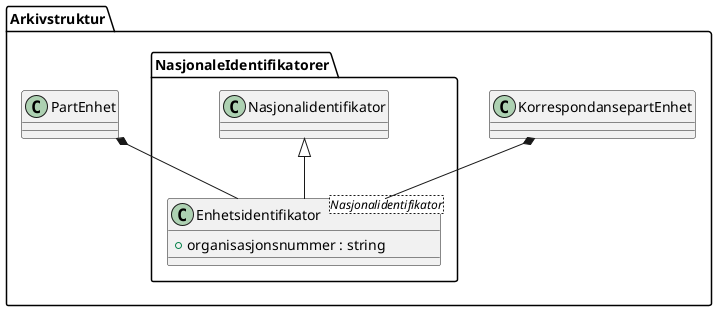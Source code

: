 @startuml
skinparam nodesep 100
class Arkivstruktur.NasjonaleIdentifikatorer.Enhetsidentifikator <Nasjonalidentifikator> {
  +organisasjonsnummer : string
}
Arkivstruktur.KorrespondansepartEnhet *-- Arkivstruktur.NasjonaleIdentifikatorer.Enhetsidentifikator
Arkivstruktur.NasjonaleIdentifikatorer.Nasjonalidentifikator <|-- Arkivstruktur.NasjonaleIdentifikatorer.Enhetsidentifikator
Arkivstruktur.PartEnhet *-- Arkivstruktur.NasjonaleIdentifikatorer.Enhetsidentifikator
@enduml
